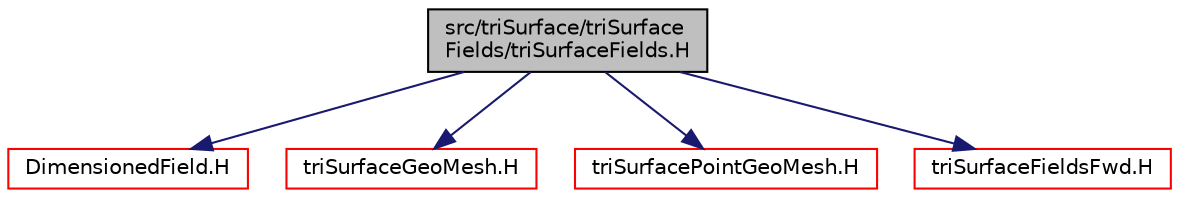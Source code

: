digraph "src/triSurface/triSurfaceFields/triSurfaceFields.H"
{
  bgcolor="transparent";
  edge [fontname="Helvetica",fontsize="10",labelfontname="Helvetica",labelfontsize="10"];
  node [fontname="Helvetica",fontsize="10",shape=record];
  Node1 [label="src/triSurface/triSurface\lFields/triSurfaceFields.H",height=0.2,width=0.4,color="black", fillcolor="grey75", style="filled", fontcolor="black"];
  Node1 -> Node2 [color="midnightblue",fontsize="10",style="solid",fontname="Helvetica"];
  Node2 [label="DimensionedField.H",height=0.2,width=0.4,color="red",URL="$a08070.html"];
  Node1 -> Node3 [color="midnightblue",fontsize="10",style="solid",fontname="Helvetica"];
  Node3 [label="triSurfaceGeoMesh.H",height=0.2,width=0.4,color="red",URL="$a10705.html"];
  Node1 -> Node4 [color="midnightblue",fontsize="10",style="solid",fontname="Helvetica"];
  Node4 [label="triSurfacePointGeoMesh.H",height=0.2,width=0.4,color="red",URL="$a10706.html"];
  Node1 -> Node5 [color="midnightblue",fontsize="10",style="solid",fontname="Helvetica"];
  Node5 [label="triSurfaceFieldsFwd.H",height=0.2,width=0.4,color="red",URL="$a10704.html"];
}
